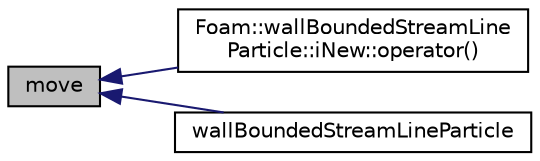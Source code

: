 digraph "move"
{
  bgcolor="transparent";
  edge [fontname="Helvetica",fontsize="10",labelfontname="Helvetica",labelfontsize="10"];
  node [fontname="Helvetica",fontsize="10",shape=record];
  rankdir="LR";
  Node834 [label="move",height=0.2,width=0.4,color="black", fillcolor="grey75", style="filled", fontcolor="black"];
  Node834 -> Node835 [dir="back",color="midnightblue",fontsize="10",style="solid",fontname="Helvetica"];
  Node835 [label="Foam::wallBoundedStreamLine\lParticle::iNew::operator()",height=0.2,width=0.4,color="black",URL="$a24329.html#ad36652cd265287dd491eef37cb3305d3"];
  Node834 -> Node836 [dir="back",color="midnightblue",fontsize="10",style="solid",fontname="Helvetica"];
  Node836 [label="wallBoundedStreamLineParticle",height=0.2,width=0.4,color="black",URL="$a24321.html#aae6ba8b462ec5571efe3956c08f9798f",tooltip="Construct copy. "];
}
